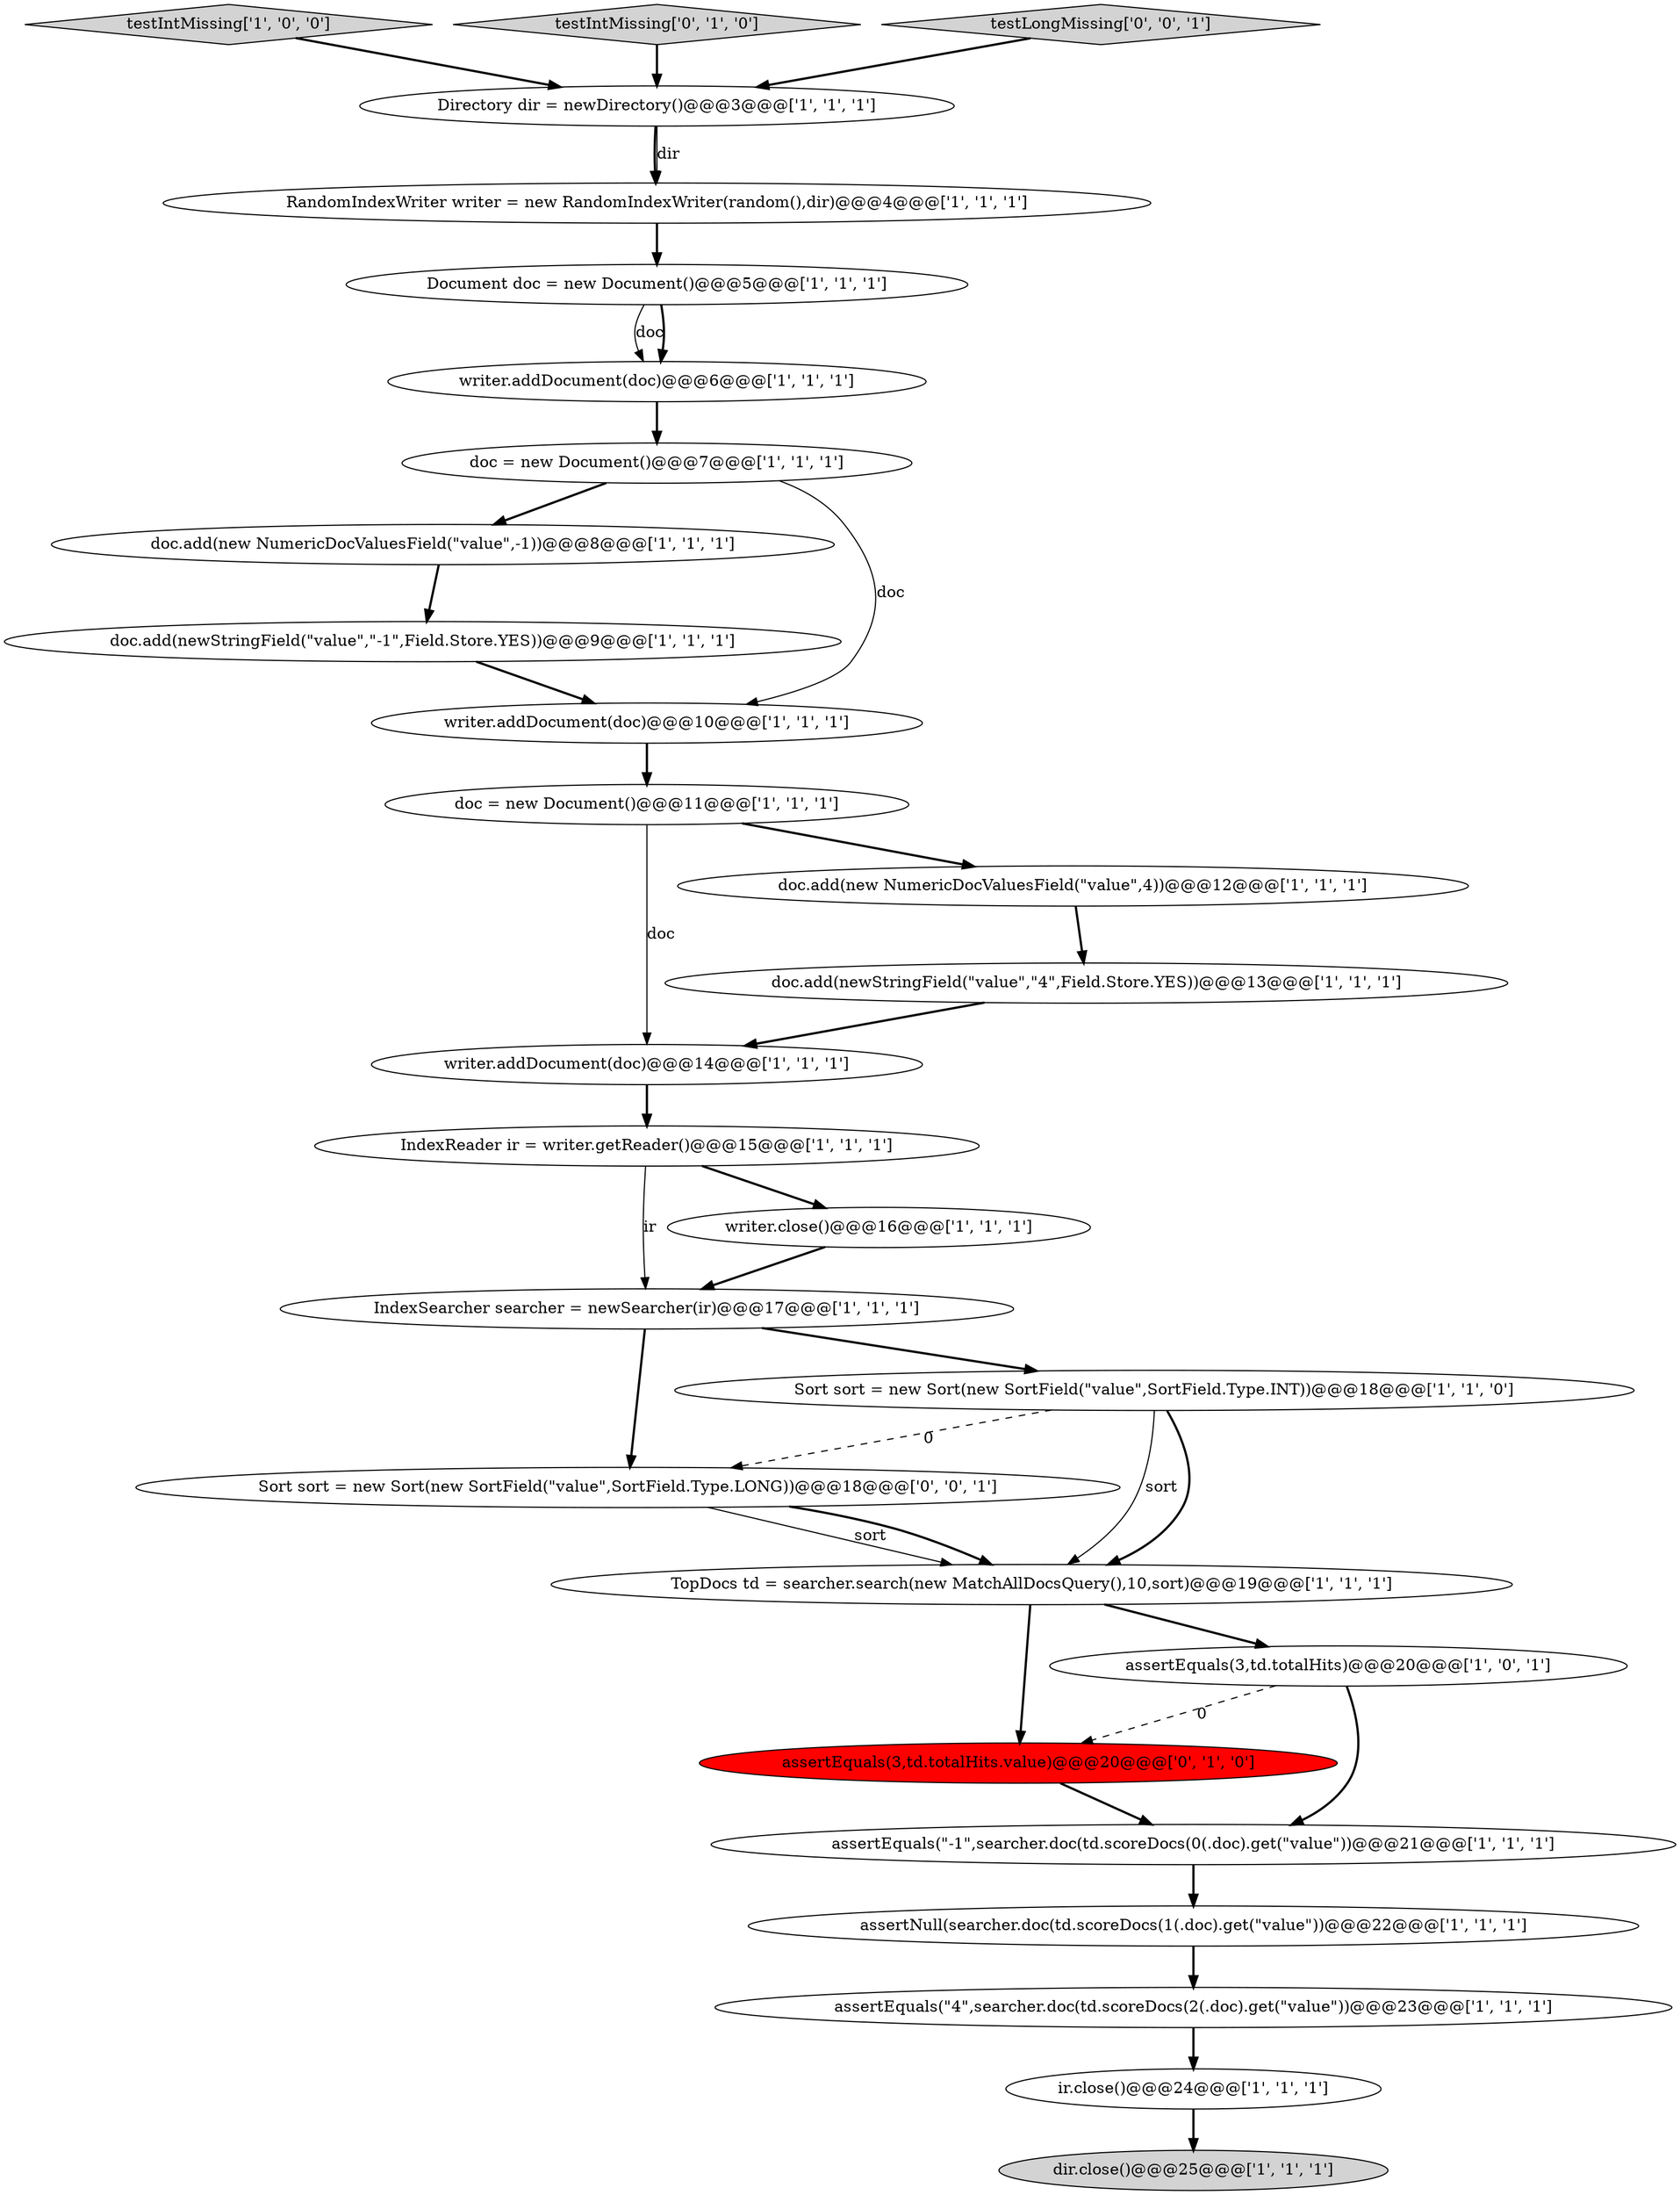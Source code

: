 digraph {
19 [style = filled, label = "doc = new Document()@@@11@@@['1', '1', '1']", fillcolor = white, shape = ellipse image = "AAA0AAABBB1BBB"];
2 [style = filled, label = "testIntMissing['1', '0', '0']", fillcolor = lightgray, shape = diamond image = "AAA0AAABBB1BBB"];
17 [style = filled, label = "IndexReader ir = writer.getReader()@@@15@@@['1', '1', '1']", fillcolor = white, shape = ellipse image = "AAA0AAABBB1BBB"];
16 [style = filled, label = "ir.close()@@@24@@@['1', '1', '1']", fillcolor = white, shape = ellipse image = "AAA0AAABBB1BBB"];
0 [style = filled, label = "writer.addDocument(doc)@@@6@@@['1', '1', '1']", fillcolor = white, shape = ellipse image = "AAA0AAABBB1BBB"];
6 [style = filled, label = "assertEquals(\"4\",searcher.doc(td.scoreDocs(2(.doc).get(\"value\"))@@@23@@@['1', '1', '1']", fillcolor = white, shape = ellipse image = "AAA0AAABBB1BBB"];
5 [style = filled, label = "RandomIndexWriter writer = new RandomIndexWriter(random(),dir)@@@4@@@['1', '1', '1']", fillcolor = white, shape = ellipse image = "AAA0AAABBB1BBB"];
9 [style = filled, label = "writer.addDocument(doc)@@@14@@@['1', '1', '1']", fillcolor = white, shape = ellipse image = "AAA0AAABBB1BBB"];
21 [style = filled, label = "TopDocs td = searcher.search(new MatchAllDocsQuery(),10,sort)@@@19@@@['1', '1', '1']", fillcolor = white, shape = ellipse image = "AAA0AAABBB1BBB"];
14 [style = filled, label = "Document doc = new Document()@@@5@@@['1', '1', '1']", fillcolor = white, shape = ellipse image = "AAA0AAABBB1BBB"];
24 [style = filled, label = "assertEquals(3,td.totalHits.value)@@@20@@@['0', '1', '0']", fillcolor = red, shape = ellipse image = "AAA1AAABBB2BBB"];
25 [style = filled, label = "testIntMissing['0', '1', '0']", fillcolor = lightgray, shape = diamond image = "AAA0AAABBB2BBB"];
1 [style = filled, label = "doc.add(newStringField(\"value\",\"-1\",Field.Store.YES))@@@9@@@['1', '1', '1']", fillcolor = white, shape = ellipse image = "AAA0AAABBB1BBB"];
15 [style = filled, label = "doc.add(newStringField(\"value\",\"4\",Field.Store.YES))@@@13@@@['1', '1', '1']", fillcolor = white, shape = ellipse image = "AAA0AAABBB1BBB"];
27 [style = filled, label = "Sort sort = new Sort(new SortField(\"value\",SortField.Type.LONG))@@@18@@@['0', '0', '1']", fillcolor = white, shape = ellipse image = "AAA0AAABBB3BBB"];
18 [style = filled, label = "assertNull(searcher.doc(td.scoreDocs(1(.doc).get(\"value\"))@@@22@@@['1', '1', '1']", fillcolor = white, shape = ellipse image = "AAA0AAABBB1BBB"];
12 [style = filled, label = "dir.close()@@@25@@@['1', '1', '1']", fillcolor = lightgray, shape = ellipse image = "AAA0AAABBB1BBB"];
20 [style = filled, label = "Sort sort = new Sort(new SortField(\"value\",SortField.Type.INT))@@@18@@@['1', '1', '0']", fillcolor = white, shape = ellipse image = "AAA0AAABBB1BBB"];
26 [style = filled, label = "testLongMissing['0', '0', '1']", fillcolor = lightgray, shape = diamond image = "AAA0AAABBB3BBB"];
13 [style = filled, label = "assertEquals(\"-1\",searcher.doc(td.scoreDocs(0(.doc).get(\"value\"))@@@21@@@['1', '1', '1']", fillcolor = white, shape = ellipse image = "AAA0AAABBB1BBB"];
11 [style = filled, label = "assertEquals(3,td.totalHits)@@@20@@@['1', '0', '1']", fillcolor = white, shape = ellipse image = "AAA0AAABBB1BBB"];
8 [style = filled, label = "doc.add(new NumericDocValuesField(\"value\",-1))@@@8@@@['1', '1', '1']", fillcolor = white, shape = ellipse image = "AAA0AAABBB1BBB"];
3 [style = filled, label = "Directory dir = newDirectory()@@@3@@@['1', '1', '1']", fillcolor = white, shape = ellipse image = "AAA0AAABBB1BBB"];
7 [style = filled, label = "doc = new Document()@@@7@@@['1', '1', '1']", fillcolor = white, shape = ellipse image = "AAA0AAABBB1BBB"];
10 [style = filled, label = "writer.addDocument(doc)@@@10@@@['1', '1', '1']", fillcolor = white, shape = ellipse image = "AAA0AAABBB1BBB"];
22 [style = filled, label = "doc.add(new NumericDocValuesField(\"value\",4))@@@12@@@['1', '1', '1']", fillcolor = white, shape = ellipse image = "AAA0AAABBB1BBB"];
23 [style = filled, label = "IndexSearcher searcher = newSearcher(ir)@@@17@@@['1', '1', '1']", fillcolor = white, shape = ellipse image = "AAA0AAABBB1BBB"];
4 [style = filled, label = "writer.close()@@@16@@@['1', '1', '1']", fillcolor = white, shape = ellipse image = "AAA0AAABBB1BBB"];
19->9 [style = solid, label="doc"];
23->20 [style = bold, label=""];
22->15 [style = bold, label=""];
20->21 [style = solid, label="sort"];
14->0 [style = solid, label="doc"];
23->27 [style = bold, label=""];
26->3 [style = bold, label=""];
10->19 [style = bold, label=""];
2->3 [style = bold, label=""];
20->27 [style = dashed, label="0"];
25->3 [style = bold, label=""];
27->21 [style = solid, label="sort"];
17->23 [style = solid, label="ir"];
9->17 [style = bold, label=""];
21->24 [style = bold, label=""];
5->14 [style = bold, label=""];
7->10 [style = solid, label="doc"];
7->8 [style = bold, label=""];
0->7 [style = bold, label=""];
20->21 [style = bold, label=""];
8->1 [style = bold, label=""];
3->5 [style = bold, label=""];
14->0 [style = bold, label=""];
21->11 [style = bold, label=""];
18->6 [style = bold, label=""];
15->9 [style = bold, label=""];
6->16 [style = bold, label=""];
11->13 [style = bold, label=""];
11->24 [style = dashed, label="0"];
3->5 [style = solid, label="dir"];
1->10 [style = bold, label=""];
27->21 [style = bold, label=""];
19->22 [style = bold, label=""];
16->12 [style = bold, label=""];
17->4 [style = bold, label=""];
4->23 [style = bold, label=""];
13->18 [style = bold, label=""];
24->13 [style = bold, label=""];
}
